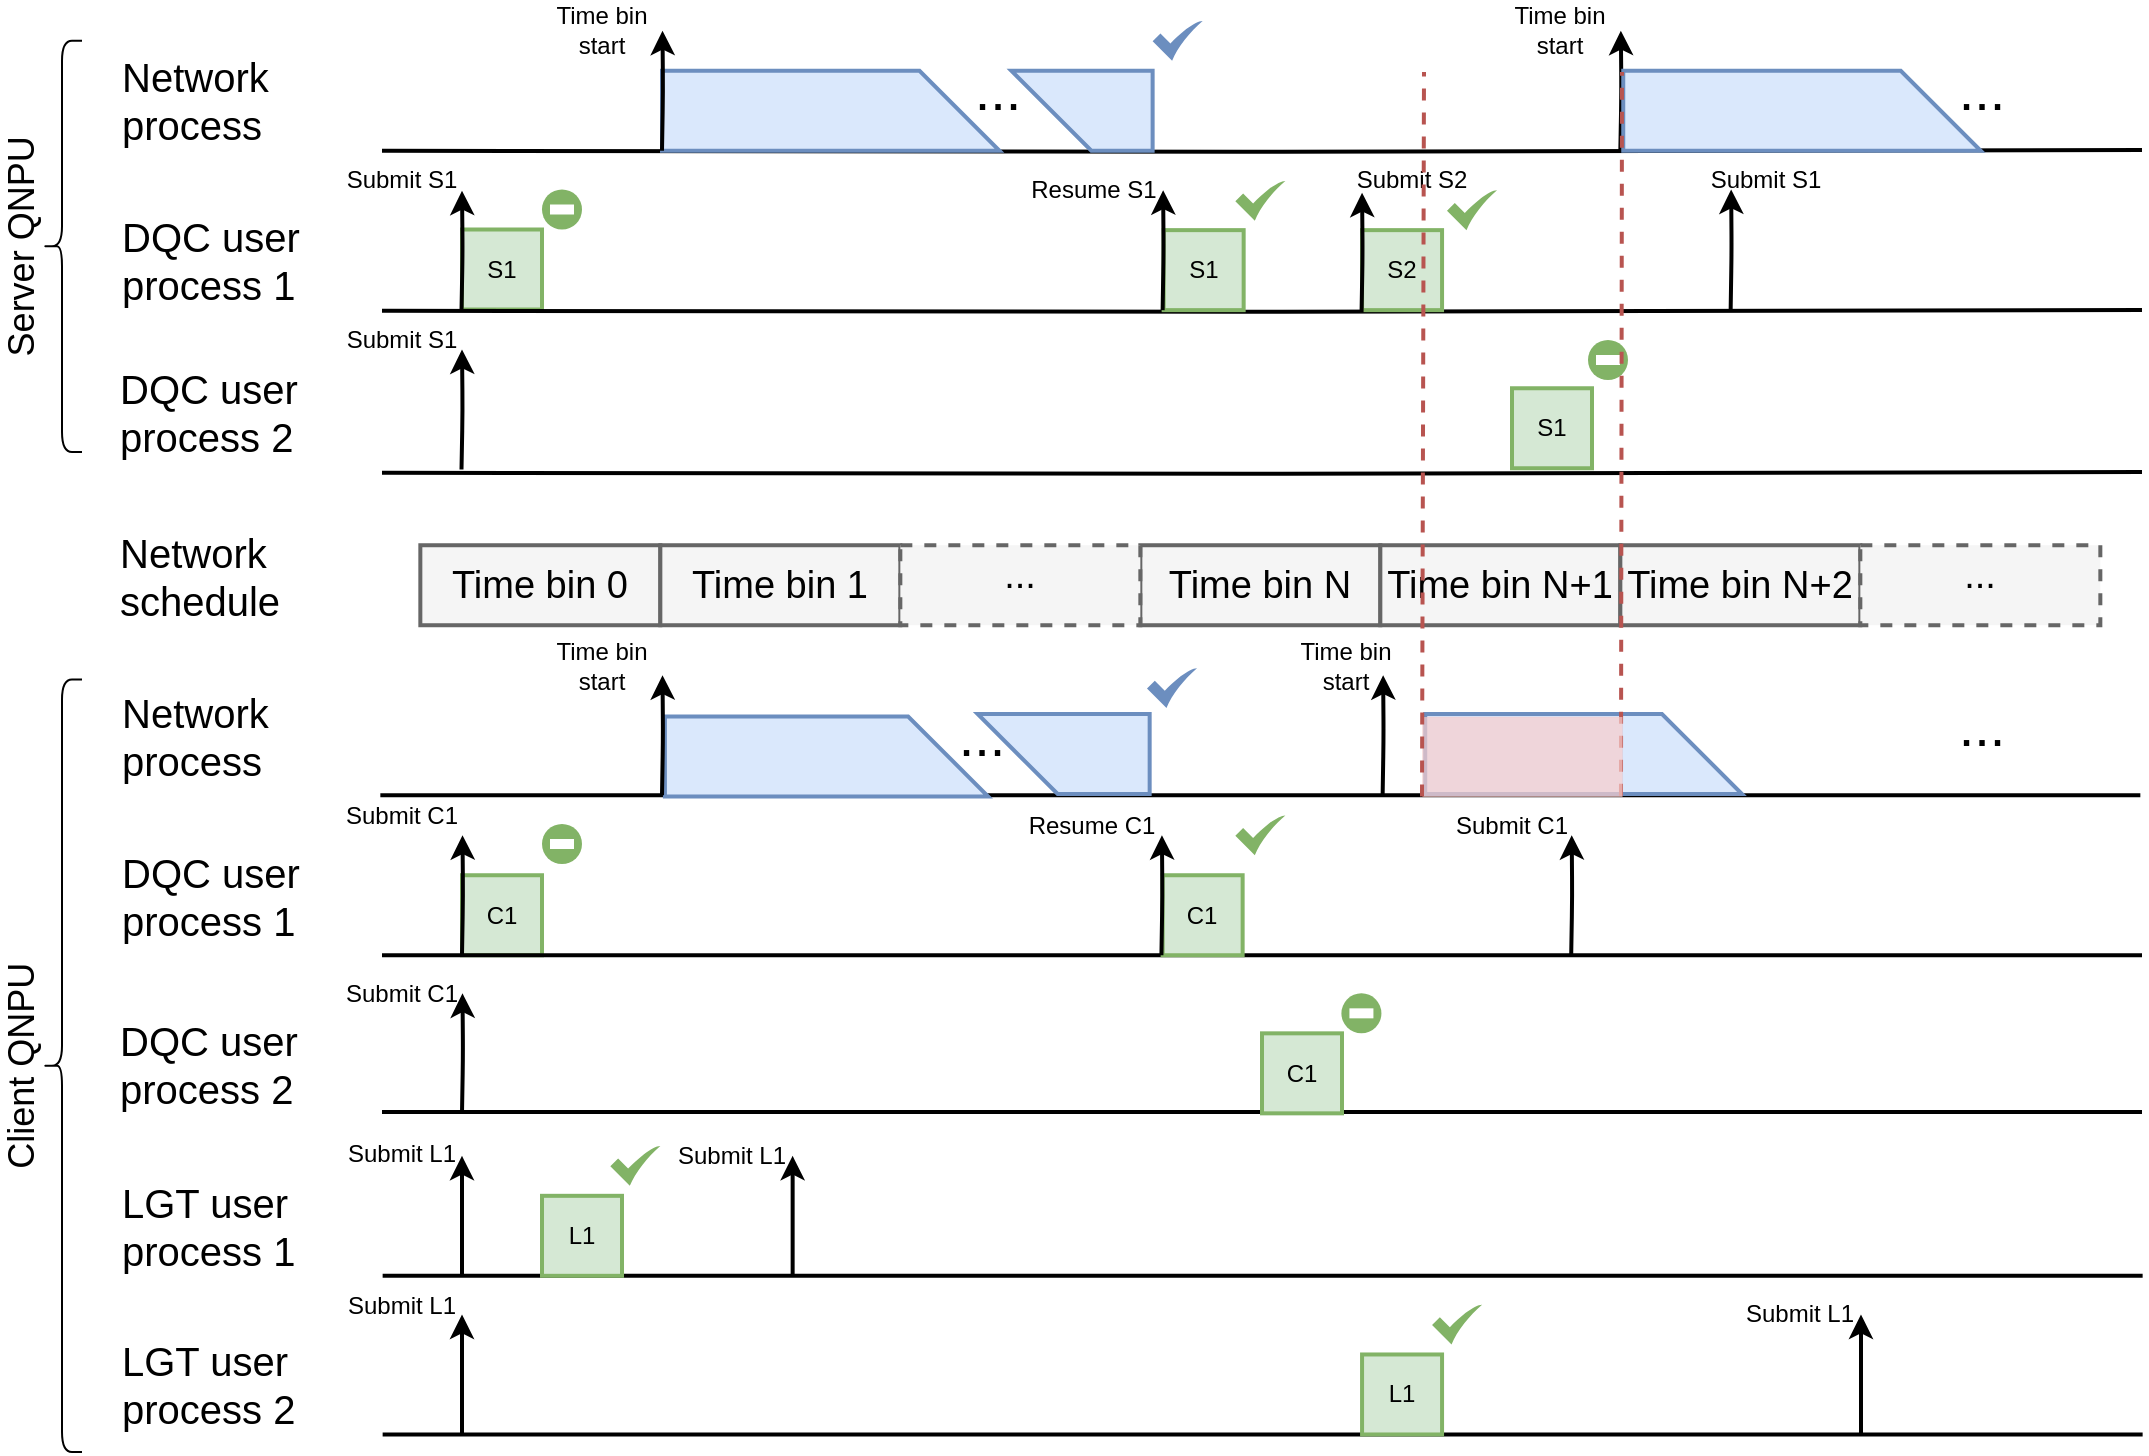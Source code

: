 <mxfile version="24.6.4" type="embed">
    <diagram id="mJ-dKqEsO_aJzeUCnxig" name="Page-1">
        <mxGraphModel dx="-1797" dy="-891" grid="1" gridSize="10" guides="1" tooltips="1" connect="1" arrows="1" fold="1" page="1" pageScale="1" pageWidth="1100" pageHeight="850" background="#ffffff" math="0" shadow="0">
            <root>
                <mxCell id="0"/>
                <mxCell id="1" parent="0"/>
                <mxCell id="398" value="C1" style="rounded=0;whiteSpace=wrap;html=1;strokeWidth=2;fillColor=#d5e8d4;strokeColor=#82b366;" parent="1" vertex="1">
                    <mxGeometry x="3580.0" y="2231.62" width="40" height="40" as="geometry"/>
                </mxCell>
                <mxCell id="399" value="Time bin 0" style="rounded=0;whiteSpace=wrap;html=1;strokeWidth=2;fillColor=#f5f5f5;strokeColor=#666666;fontFamily=Helvetica;fontSize=19;" parent="1" vertex="1">
                    <mxGeometry x="3559.17" y="2066.62" width="120" height="40" as="geometry"/>
                </mxCell>
                <mxCell id="400" value="Time bin 1" style="rounded=0;whiteSpace=wrap;html=1;strokeWidth=2;fillColor=#f5f5f5;strokeColor=#666666;fontFamily=Helvetica;fontSize=19;" parent="1" vertex="1">
                    <mxGeometry x="3679.17" y="2066.62" width="120" height="40" as="geometry"/>
                </mxCell>
                <mxCell id="401" style="edgeStyle=orthogonalEdgeStyle;rounded=1;orthogonalLoop=1;jettySize=auto;html=1;strokeWidth=2;" parent="1" edge="1">
                    <mxGeometry relative="1" as="geometry">
                        <mxPoint x="3580.25" y="2211.62" as="targetPoint"/>
                        <mxPoint x="3580.0" y="2271.62" as="sourcePoint"/>
                    </mxGeometry>
                </mxCell>
                <mxCell id="402" value="Network schedule" style="text;html=1;strokeColor=none;fillColor=none;align=left;verticalAlign=middle;whiteSpace=wrap;rounded=0;fontSize=20;fontColor=#000000;fontFamily=Helvetica;spacing=0;" parent="1" vertex="1">
                    <mxGeometry x="3409.17" y="2051.62" width="100" height="60" as="geometry"/>
                </mxCell>
                <mxCell id="403" value="Network process" style="text;html=1;strokeColor=none;fillColor=none;align=left;verticalAlign=middle;whiteSpace=wrap;rounded=0;fontSize=20;fontColor=#000000;fontFamily=Helvetica;spacing=0;" parent="1" vertex="1">
                    <mxGeometry x="3410.0" y="2131.62" width="100" height="60" as="geometry"/>
                </mxCell>
                <mxCell id="404" value="DQC user process 1" style="text;html=1;strokeColor=none;fillColor=none;align=left;verticalAlign=middle;whiteSpace=wrap;rounded=0;fontSize=20;fontColor=#000000;fontFamily=Helvetica;spacing=0;" parent="1" vertex="1">
                    <mxGeometry x="3410.0" y="2211.62" width="100" height="60" as="geometry"/>
                </mxCell>
                <mxCell id="405" style="edgeStyle=orthogonalEdgeStyle;rounded=1;orthogonalLoop=1;jettySize=auto;html=1;strokeWidth=2;endArrow=none;endFill=0;" parent="1" edge="1">
                    <mxGeometry relative="1" as="geometry">
                        <mxPoint x="4419.17" y="2191.62" as="targetPoint"/>
                        <mxPoint x="3539.17" y="2191.62" as="sourcePoint"/>
                    </mxGeometry>
                </mxCell>
                <mxCell id="407" style="edgeStyle=orthogonalEdgeStyle;rounded=1;orthogonalLoop=1;jettySize=auto;html=1;strokeWidth=2;endArrow=none;endFill=0;" parent="1" edge="1">
                    <mxGeometry relative="1" as="geometry">
                        <mxPoint x="4420" y="2271.62" as="targetPoint"/>
                        <mxPoint x="3540.0" y="2271.62" as="sourcePoint"/>
                    </mxGeometry>
                </mxCell>
                <mxCell id="408" value="Time bin N" style="rounded=0;whiteSpace=wrap;html=1;strokeWidth=2;fillColor=#f5f5f5;strokeColor=#666666;fontFamily=Helvetica;fontSize=19;" parent="1" vertex="1">
                    <mxGeometry x="3919.17" y="2066.62" width="120" height="40" as="geometry"/>
                </mxCell>
                <mxCell id="409" value="Time bin N+1" style="rounded=0;whiteSpace=wrap;html=1;strokeWidth=2;fillColor=#f5f5f5;strokeColor=#666666;fontFamily=Helvetica;fontSize=19;" parent="1" vertex="1">
                    <mxGeometry x="4039.17" y="2066.62" width="120" height="40" as="geometry"/>
                </mxCell>
                <mxCell id="410" value="C1" style="rounded=0;whiteSpace=wrap;html=1;strokeWidth=2;fillColor=#d5e8d4;strokeColor=#82b366;" parent="1" vertex="1">
                    <mxGeometry x="3930.32" y="2231.62" width="40" height="40" as="geometry"/>
                </mxCell>
                <mxCell id="411" value="" style="shape=card;whiteSpace=wrap;html=1;size=100;rotation=-90;fillColor=#dae8fc;strokeColor=#6c8ebf;strokeWidth=2;" parent="1" vertex="1">
                    <mxGeometry x="3860.83" y="2127.99" width="40" height="86" as="geometry"/>
                </mxCell>
                <mxCell id="412" value="" style="shape=card;whiteSpace=wrap;html=1;size=100;rotation=90;fillColor=#dae8fc;strokeColor=#6c8ebf;strokeWidth=2;" parent="1" vertex="1">
                    <mxGeometry x="3742.27" y="2091.43" width="40" height="161.62" as="geometry"/>
                </mxCell>
                <mxCell id="413" value="" style="rounded=0;whiteSpace=wrap;html=1;strokeWidth=2;fillColor=#f5f5f5;strokeColor=#666666;fontFamily=Helvetica;fontSize=19;dashed=1;" parent="1" vertex="1">
                    <mxGeometry x="3799.17" y="2066.62" width="120" height="40" as="geometry"/>
                </mxCell>
                <mxCell id="414" value="..." style="text;html=1;align=center;verticalAlign=middle;whiteSpace=wrap;rounded=0;fontSize=28;" parent="1" vertex="1">
                    <mxGeometry x="3810.0" y="2146.62" width="60" height="30" as="geometry"/>
                </mxCell>
                <mxCell id="416" style="edgeStyle=orthogonalEdgeStyle;rounded=1;orthogonalLoop=1;jettySize=auto;html=1;strokeWidth=2;" parent="1" edge="1">
                    <mxGeometry relative="1" as="geometry">
                        <mxPoint x="3580.0" y="2371.91" as="targetPoint"/>
                        <mxPoint x="3580.0" y="2431.91" as="sourcePoint"/>
                    </mxGeometry>
                </mxCell>
                <mxCell id="417" value="LGT user process 1" style="text;html=1;strokeColor=none;fillColor=none;align=left;verticalAlign=middle;whiteSpace=wrap;rounded=0;fontSize=20;fontColor=#000000;fontFamily=Helvetica;spacing=0;" parent="1" vertex="1">
                    <mxGeometry x="3410.32" y="2376.91" width="100" height="60" as="geometry"/>
                </mxCell>
                <mxCell id="418" style="edgeStyle=orthogonalEdgeStyle;rounded=1;orthogonalLoop=1;jettySize=auto;html=1;strokeWidth=2;endArrow=none;endFill=0;" parent="1" edge="1">
                    <mxGeometry relative="1" as="geometry">
                        <mxPoint x="4420.32" y="2431.91" as="targetPoint"/>
                        <mxPoint x="3540.32" y="2431.91" as="sourcePoint"/>
                    </mxGeometry>
                </mxCell>
                <mxCell id="419" value="L1" style="rounded=0;whiteSpace=wrap;html=1;strokeWidth=2;fillColor=#d5e8d4;strokeColor=#82b366;" parent="1" vertex="1">
                    <mxGeometry x="3620.0" y="2391.91" width="40" height="40" as="geometry"/>
                </mxCell>
                <mxCell id="420" value="" style="group" parent="1" vertex="1" connectable="0">
                    <mxGeometry x="3620.0" y="2206" width="20" height="20" as="geometry"/>
                </mxCell>
                <mxCell id="421" value="" style="ellipse;whiteSpace=wrap;html=1;aspect=fixed;strokeWidth=2;fillColor=#82B366;fontFamily=Times New Roman;fontSize=20;align=left;strokeColor=none;" parent="420" vertex="1">
                    <mxGeometry width="20" height="20" as="geometry"/>
                </mxCell>
                <mxCell id="422" value="" style="rounded=0;whiteSpace=wrap;html=1;strokeWidth=2;fontFamily=Times New Roman;fontSize=20;align=left;strokeColor=none;fillColor=#FFFFFF;" parent="420" vertex="1">
                    <mxGeometry x="4" y="7.5" width="12" height="5" as="geometry"/>
                </mxCell>
                <mxCell id="423" value="Submit C1" style="text;html=1;align=center;verticalAlign=middle;whiteSpace=wrap;rounded=0;" parent="1" vertex="1">
                    <mxGeometry x="3520.0" y="2186.62" width="60" height="30" as="geometry"/>
                </mxCell>
                <mxCell id="424" value="Submit L1" style="text;html=1;align=center;verticalAlign=middle;whiteSpace=wrap;rounded=0;" parent="1" vertex="1">
                    <mxGeometry x="3520.0" y="2356.29" width="60" height="30" as="geometry"/>
                </mxCell>
                <mxCell id="426" style="edgeStyle=orthogonalEdgeStyle;rounded=1;orthogonalLoop=1;jettySize=auto;html=1;strokeWidth=2;" parent="1" edge="1">
                    <mxGeometry relative="1" as="geometry">
                        <mxPoint x="3680.25" y="2131.62" as="targetPoint"/>
                        <mxPoint x="3680.0" y="2191.62" as="sourcePoint"/>
                    </mxGeometry>
                </mxCell>
                <mxCell id="427" value="Time bin start" style="text;html=1;align=center;verticalAlign=middle;whiteSpace=wrap;rounded=0;" parent="1" vertex="1">
                    <mxGeometry x="3620.0" y="2111.62" width="60" height="30" as="geometry"/>
                </mxCell>
                <mxCell id="428" value="" style="html=1;aspect=fixed;strokeColor=none;shadow=0;align=center;verticalAlign=top;shape=mxgraph.gcp2.check;fontFamily=Times New Roman;fontSize=20;fillColor=#6C8EBF;" parent="1" vertex="1">
                    <mxGeometry x="3922.5" y="2127.99" width="25" height="20" as="geometry"/>
                </mxCell>
                <mxCell id="429" style="edgeStyle=orthogonalEdgeStyle;rounded=1;orthogonalLoop=1;jettySize=auto;html=1;strokeWidth=2;" parent="1" edge="1">
                    <mxGeometry relative="1" as="geometry">
                        <mxPoint x="3929.96" y="2211.62" as="targetPoint"/>
                        <mxPoint x="3929.71" y="2271.62" as="sourcePoint"/>
                    </mxGeometry>
                </mxCell>
                <mxCell id="430" value="Resume C1" style="text;html=1;align=center;verticalAlign=middle;whiteSpace=wrap;rounded=0;" parent="1" vertex="1">
                    <mxGeometry x="3859.71" y="2191.62" width="70" height="30" as="geometry"/>
                </mxCell>
                <mxCell id="431" value="" style="html=1;aspect=fixed;strokeColor=none;shadow=0;align=center;verticalAlign=top;shape=mxgraph.gcp2.check;fontFamily=Times New Roman;fontSize=20;fillColor=#82B366;" parent="1" vertex="1">
                    <mxGeometry x="3966.67" y="2201.62" width="25" height="20" as="geometry"/>
                </mxCell>
                <mxCell id="432" style="edgeStyle=orthogonalEdgeStyle;rounded=1;orthogonalLoop=1;jettySize=auto;html=1;strokeWidth=2;" parent="1" edge="1">
                    <mxGeometry relative="1" as="geometry">
                        <mxPoint x="3745.32" y="2371.91" as="targetPoint"/>
                        <mxPoint x="3745.32" y="2431.91" as="sourcePoint"/>
                    </mxGeometry>
                </mxCell>
                <mxCell id="433" value="Submit L1" style="text;html=1;align=center;verticalAlign=middle;whiteSpace=wrap;rounded=0;" parent="1" vertex="1">
                    <mxGeometry x="3685.32" y="2356.91" width="60" height="30" as="geometry"/>
                </mxCell>
                <mxCell id="434" value="" style="html=1;aspect=fixed;strokeColor=none;shadow=0;align=center;verticalAlign=top;shape=mxgraph.gcp2.check;fontFamily=Times New Roman;fontSize=20;fillColor=#82B366;" parent="1" vertex="1">
                    <mxGeometry x="3654.17" y="2366.91" width="25" height="20" as="geometry"/>
                </mxCell>
                <mxCell id="435" value="S1" style="rounded=0;whiteSpace=wrap;html=1;strokeWidth=2;fillColor=#d5e8d4;strokeColor=#82b366;" parent="1" vertex="1">
                    <mxGeometry x="3580" y="1908.75" width="40" height="40" as="geometry"/>
                </mxCell>
                <mxCell id="436" style="edgeStyle=orthogonalEdgeStyle;rounded=1;orthogonalLoop=1;jettySize=auto;html=1;strokeWidth=2;" parent="1" edge="1">
                    <mxGeometry relative="1" as="geometry">
                        <mxPoint x="3580" y="1889.37" as="targetPoint"/>
                        <mxPoint x="3579.75" y="1949.37" as="sourcePoint"/>
                    </mxGeometry>
                </mxCell>
                <mxCell id="437" value="Network process" style="text;html=1;strokeColor=none;fillColor=none;align=left;verticalAlign=middle;whiteSpace=wrap;rounded=0;fontSize=20;fontColor=#000000;fontFamily=Helvetica;spacing=0;" parent="1" vertex="1">
                    <mxGeometry x="3410" y="1814.37" width="100" height="60" as="geometry"/>
                </mxCell>
                <mxCell id="438" value="DQC user process 1" style="text;html=1;strokeColor=none;fillColor=none;align=left;verticalAlign=middle;whiteSpace=wrap;rounded=0;fontSize=20;fontColor=#000000;fontFamily=Helvetica;spacing=0;" parent="1" vertex="1">
                    <mxGeometry x="3410" y="1894.37" width="100" height="60" as="geometry"/>
                </mxCell>
                <mxCell id="439" style="edgeStyle=orthogonalEdgeStyle;rounded=1;orthogonalLoop=1;jettySize=auto;html=1;strokeWidth=2;endArrow=none;endFill=0;" parent="1" edge="1">
                    <mxGeometry relative="1" as="geometry">
                        <mxPoint x="4420" y="1869" as="targetPoint"/>
                        <mxPoint x="3540" y="1869.37" as="sourcePoint"/>
                    </mxGeometry>
                </mxCell>
                <mxCell id="440" style="edgeStyle=orthogonalEdgeStyle;rounded=1;orthogonalLoop=1;jettySize=auto;html=1;strokeWidth=2;endArrow=none;endFill=0;" parent="1" edge="1">
                    <mxGeometry relative="1" as="geometry">
                        <mxPoint x="4420" y="1949" as="targetPoint"/>
                        <mxPoint x="3540" y="1949.37" as="sourcePoint"/>
                    </mxGeometry>
                </mxCell>
                <mxCell id="441" value="S1" style="rounded=0;whiteSpace=wrap;html=1;strokeWidth=2;fillColor=#d5e8d4;strokeColor=#82b366;" parent="1" vertex="1">
                    <mxGeometry x="3930.83" y="1909.07" width="40" height="40" as="geometry"/>
                </mxCell>
                <mxCell id="442" value="" style="shape=card;whiteSpace=wrap;html=1;size=100;rotation=-90;fillColor=#dae8fc;strokeColor=#6c8ebf;strokeWidth=2;" parent="1" vertex="1">
                    <mxGeometry x="3870" y="1814.06" width="40" height="70.63" as="geometry"/>
                </mxCell>
                <mxCell id="443" value="" style="shape=card;whiteSpace=wrap;html=1;size=100;rotation=90;fillColor=#dae8fc;strokeColor=#6c8ebf;strokeWidth=2;" parent="1" vertex="1">
                    <mxGeometry x="3744.38" y="1765" width="40" height="168.75" as="geometry"/>
                </mxCell>
                <mxCell id="444" value="..." style="text;html=1;align=center;verticalAlign=middle;whiteSpace=wrap;rounded=0;fontSize=28;" parent="1" vertex="1">
                    <mxGeometry x="3817.5" y="1824.37" width="60" height="30" as="geometry"/>
                </mxCell>
                <mxCell id="445" value="" style="group" parent="1" vertex="1" connectable="0">
                    <mxGeometry x="3620" y="1888.75" width="20" height="20" as="geometry"/>
                </mxCell>
                <mxCell id="446" value="" style="ellipse;whiteSpace=wrap;html=1;aspect=fixed;strokeWidth=2;fillColor=#82B366;fontFamily=Times New Roman;fontSize=20;align=left;strokeColor=none;" parent="445" vertex="1">
                    <mxGeometry width="20" height="20" as="geometry"/>
                </mxCell>
                <mxCell id="447" value="" style="rounded=0;whiteSpace=wrap;html=1;strokeWidth=2;fontFamily=Times New Roman;fontSize=20;align=left;strokeColor=none;fillColor=#FFFFFF;" parent="445" vertex="1">
                    <mxGeometry x="4" y="7.5" width="12" height="5" as="geometry"/>
                </mxCell>
                <mxCell id="448" value="Submit S1" style="text;html=1;align=center;verticalAlign=middle;whiteSpace=wrap;rounded=0;" parent="1" vertex="1">
                    <mxGeometry x="3520" y="1869.37" width="60" height="30" as="geometry"/>
                </mxCell>
                <mxCell id="449" style="edgeStyle=orthogonalEdgeStyle;rounded=1;orthogonalLoop=1;jettySize=auto;html=1;strokeWidth=2;" parent="1" edge="1">
                    <mxGeometry relative="1" as="geometry">
                        <mxPoint x="3680.25" y="1809.37" as="targetPoint"/>
                        <mxPoint x="3680" y="1869.37" as="sourcePoint"/>
                    </mxGeometry>
                </mxCell>
                <mxCell id="450" value="Time bin start" style="text;html=1;align=center;verticalAlign=middle;whiteSpace=wrap;rounded=0;" parent="1" vertex="1">
                    <mxGeometry x="3620" y="1794.37" width="60" height="30" as="geometry"/>
                </mxCell>
                <mxCell id="451" value="" style="html=1;aspect=fixed;strokeColor=none;shadow=0;align=center;verticalAlign=top;shape=mxgraph.gcp2.check;fontFamily=Times New Roman;fontSize=20;fillColor=#6C8EBF;" parent="1" vertex="1">
                    <mxGeometry x="3925.32" y="1804.37" width="25" height="20" as="geometry"/>
                </mxCell>
                <mxCell id="452" style="edgeStyle=orthogonalEdgeStyle;rounded=1;orthogonalLoop=1;jettySize=auto;html=1;strokeWidth=2;" parent="1" edge="1">
                    <mxGeometry relative="1" as="geometry">
                        <mxPoint x="3930.57" y="1889.07" as="targetPoint"/>
                        <mxPoint x="3930.32" y="1949.07" as="sourcePoint"/>
                    </mxGeometry>
                </mxCell>
                <mxCell id="453" value="Resume S1" style="text;html=1;align=center;verticalAlign=middle;whiteSpace=wrap;rounded=0;" parent="1" vertex="1">
                    <mxGeometry x="3860.83" y="1874.37" width="70" height="30" as="geometry"/>
                </mxCell>
                <mxCell id="454" value="" style="html=1;aspect=fixed;strokeColor=none;shadow=0;align=center;verticalAlign=top;shape=mxgraph.gcp2.check;fontFamily=Times New Roman;fontSize=20;fillColor=#82B366;" parent="1" vertex="1">
                    <mxGeometry x="3966.67" y="1884.37" width="25" height="20" as="geometry"/>
                </mxCell>
                <mxCell id="455" value="Submit S2" style="text;html=1;align=center;verticalAlign=middle;whiteSpace=wrap;rounded=0;" parent="1" vertex="1">
                    <mxGeometry x="4025.32" y="1869.37" width="60" height="30" as="geometry"/>
                </mxCell>
                <mxCell id="456" value="S2" style="rounded=0;whiteSpace=wrap;html=1;strokeWidth=2;fillColor=#d5e8d4;strokeColor=#82b366;" parent="1" vertex="1">
                    <mxGeometry x="4030.03" y="1909.07" width="40" height="40" as="geometry"/>
                </mxCell>
                <mxCell id="457" style="edgeStyle=orthogonalEdgeStyle;rounded=1;orthogonalLoop=1;jettySize=auto;html=1;strokeWidth=2;" parent="1" edge="1">
                    <mxGeometry relative="1" as="geometry">
                        <mxPoint x="4030.03" y="1890.32" as="targetPoint"/>
                        <mxPoint x="4029.78" y="1950.32" as="sourcePoint"/>
                    </mxGeometry>
                </mxCell>
                <mxCell id="458" style="edgeStyle=orthogonalEdgeStyle;rounded=1;orthogonalLoop=1;jettySize=auto;html=1;strokeWidth=2;" parent="1" edge="1">
                    <mxGeometry relative="1" as="geometry">
                        <mxPoint x="4214.58" y="1888.75" as="targetPoint"/>
                        <mxPoint x="4214.33" y="1948.75" as="sourcePoint"/>
                    </mxGeometry>
                </mxCell>
                <mxCell id="459" value="Submit S1" style="text;html=1;align=center;verticalAlign=middle;whiteSpace=wrap;rounded=0;" parent="1" vertex="1">
                    <mxGeometry x="4201.83" y="1869.05" width="60" height="30" as="geometry"/>
                </mxCell>
                <mxCell id="460" value="Time bin N+2" style="rounded=0;whiteSpace=wrap;html=1;strokeWidth=2;fillColor=#f5f5f5;strokeColor=#666666;fontFamily=Helvetica;fontSize=19;" parent="1" vertex="1">
                    <mxGeometry x="4159.17" y="2066.62" width="120" height="40" as="geometry"/>
                </mxCell>
                <mxCell id="462" style="edgeStyle=orthogonalEdgeStyle;rounded=1;orthogonalLoop=1;jettySize=auto;html=1;strokeWidth=2;" parent="1" edge="1">
                    <mxGeometry relative="1" as="geometry">
                        <mxPoint x="4134.85" y="2211.62" as="targetPoint"/>
                        <mxPoint x="4134.6" y="2271.62" as="sourcePoint"/>
                    </mxGeometry>
                </mxCell>
                <mxCell id="466" value="Submit C1" style="text;html=1;align=center;verticalAlign=middle;whiteSpace=wrap;rounded=0;" parent="1" vertex="1">
                    <mxGeometry x="4075.0" y="2191.62" width="60" height="30" as="geometry"/>
                </mxCell>
                <mxCell id="471" value="" style="shape=card;whiteSpace=wrap;html=1;size=100;rotation=90;fillColor=#dae8fc;strokeColor=#6c8ebf;strokeWidth=2;" parent="1" vertex="1">
                    <mxGeometry x="4120.8" y="2091.8" width="40" height="158.38" as="geometry"/>
                </mxCell>
                <mxCell id="472" style="edgeStyle=orthogonalEdgeStyle;rounded=1;orthogonalLoop=1;jettySize=auto;html=1;strokeWidth=2;" parent="1" edge="1">
                    <mxGeometry relative="1" as="geometry">
                        <mxPoint x="4040.57" y="2131.62" as="targetPoint"/>
                        <mxPoint x="4040.32" y="2191.62" as="sourcePoint"/>
                    </mxGeometry>
                </mxCell>
                <mxCell id="473" value="Time bin start" style="text;html=1;align=center;verticalAlign=middle;whiteSpace=wrap;rounded=0;" parent="1" vertex="1">
                    <mxGeometry x="3991.67" y="2111.62" width="60" height="30" as="geometry"/>
                </mxCell>
                <mxCell id="474" style="edgeStyle=orthogonalEdgeStyle;rounded=1;orthogonalLoop=1;jettySize=auto;html=1;strokeWidth=2;" parent="1" edge="1">
                    <mxGeometry relative="1" as="geometry">
                        <mxPoint x="4159.42" y="1809.37" as="targetPoint"/>
                        <mxPoint x="4159.17" y="1869.37" as="sourcePoint"/>
                    </mxGeometry>
                </mxCell>
                <mxCell id="475" value="Time bin start" style="text;html=1;align=center;verticalAlign=middle;whiteSpace=wrap;rounded=0;" parent="1" vertex="1">
                    <mxGeometry x="4099.17" y="1794.37" width="60" height="30" as="geometry"/>
                </mxCell>
                <mxCell id="476" value="" style="shape=card;whiteSpace=wrap;html=1;size=100;rotation=90;fillColor=#dae8fc;strokeColor=#6c8ebf;strokeWidth=2;" parent="1" vertex="1">
                    <mxGeometry x="4230" y="1760" width="40" height="178.75" as="geometry"/>
                </mxCell>
                <mxCell id="477" value="..." style="text;html=1;align=center;verticalAlign=middle;whiteSpace=wrap;rounded=0;fontSize=28;" parent="1" vertex="1">
                    <mxGeometry x="4310" y="1824.37" width="60" height="30" as="geometry"/>
                </mxCell>
                <mxCell id="478" value="..." style="text;html=1;align=center;verticalAlign=middle;whiteSpace=wrap;rounded=0;fontSize=28;" parent="1" vertex="1">
                    <mxGeometry x="4310" y="2141.62" width="60" height="30" as="geometry"/>
                </mxCell>
                <mxCell id="481" value="" style="rounded=0;whiteSpace=wrap;html=1;strokeWidth=2;fillColor=#f5f5f5;strokeColor=#666666;fontFamily=Helvetica;fontSize=19;dashed=1;" parent="1" vertex="1">
                    <mxGeometry x="4279.17" y="2066.62" width="120" height="40" as="geometry"/>
                </mxCell>
                <mxCell id="482" value="..." style="text;html=1;align=center;verticalAlign=middle;whiteSpace=wrap;rounded=0;fontSize=19;fontFamily=Helvetica;" parent="1" vertex="1">
                    <mxGeometry x="3829.17" y="2066.62" width="60" height="30" as="geometry"/>
                </mxCell>
                <mxCell id="483" value="..." style="text;html=1;align=center;verticalAlign=middle;whiteSpace=wrap;rounded=0;fontSize=19;fontFamily=Helvetica;" parent="1" vertex="1">
                    <mxGeometry x="4309.17" y="2066.62" width="60" height="30" as="geometry"/>
                </mxCell>
                <mxCell id="484" value="Server QNPU" style="shape=curlyBracket;whiteSpace=wrap;html=1;rounded=1;labelPosition=left;verticalLabelPosition=middle;align=center;verticalAlign=middle;horizontal=0;fontSize=18;" parent="1" vertex="1">
                    <mxGeometry x="3370" y="1814.37" width="20" height="205.63" as="geometry"/>
                </mxCell>
                <mxCell id="485" value="Client QNPU" style="shape=curlyBracket;whiteSpace=wrap;html=1;rounded=1;labelPosition=left;verticalLabelPosition=middle;align=center;verticalAlign=middle;horizontal=0;fontSize=18;" parent="1" vertex="1">
                    <mxGeometry x="3370" y="2133.81" width="20" height="386.19" as="geometry"/>
                </mxCell>
                <mxCell id="531" style="edgeStyle=orthogonalEdgeStyle;rounded=1;orthogonalLoop=1;jettySize=auto;html=1;strokeWidth=2;" parent="1" edge="1">
                    <mxGeometry relative="1" as="geometry">
                        <mxPoint x="3580" y="1968.75" as="targetPoint"/>
                        <mxPoint x="3579.75" y="2028.75" as="sourcePoint"/>
                    </mxGeometry>
                </mxCell>
                <mxCell id="532" style="edgeStyle=orthogonalEdgeStyle;rounded=1;orthogonalLoop=1;jettySize=auto;html=1;strokeWidth=2;endArrow=none;endFill=0;" parent="1" edge="1">
                    <mxGeometry relative="1" as="geometry">
                        <mxPoint x="4420" y="2030.0" as="targetPoint"/>
                        <mxPoint x="3540.0" y="2030.37" as="sourcePoint"/>
                    </mxGeometry>
                </mxCell>
                <mxCell id="537" value="Submit S1" style="text;html=1;align=center;verticalAlign=middle;whiteSpace=wrap;rounded=0;" parent="1" vertex="1">
                    <mxGeometry x="3520" y="1948.75" width="60" height="30" as="geometry"/>
                </mxCell>
                <mxCell id="546" value="S1" style="rounded=0;whiteSpace=wrap;html=1;strokeWidth=2;fillColor=#d5e8d4;strokeColor=#82b366;" parent="1" vertex="1">
                    <mxGeometry x="4105" y="1988.13" width="40" height="40" as="geometry"/>
                </mxCell>
                <mxCell id="547" value="" style="group" parent="1" vertex="1" connectable="0">
                    <mxGeometry x="4143" y="1964.0" width="20" height="20" as="geometry"/>
                </mxCell>
                <mxCell id="548" value="" style="ellipse;whiteSpace=wrap;html=1;aspect=fixed;strokeWidth=2;fillColor=#82B366;fontFamily=Times New Roman;fontSize=20;align=left;strokeColor=none;" parent="547" vertex="1">
                    <mxGeometry width="20" height="20" as="geometry"/>
                </mxCell>
                <mxCell id="549" value="" style="rounded=0;whiteSpace=wrap;html=1;strokeWidth=2;fontFamily=Times New Roman;fontSize=20;align=left;strokeColor=none;fillColor=#FFFFFF;" parent="547" vertex="1">
                    <mxGeometry x="4" y="7.5" width="12" height="5" as="geometry"/>
                </mxCell>
                <mxCell id="550" value="DQC user process 2" style="text;html=1;strokeColor=none;fillColor=none;align=left;verticalAlign=middle;whiteSpace=wrap;rounded=0;fontSize=20;fontColor=#000000;fontFamily=Helvetica;spacing=0;" parent="1" vertex="1">
                    <mxGeometry x="3409.17" y="1970" width="100" height="60" as="geometry"/>
                </mxCell>
                <mxCell id="572" style="edgeStyle=orthogonalEdgeStyle;rounded=1;orthogonalLoop=1;jettySize=auto;html=1;strokeWidth=2;" parent="1" edge="1">
                    <mxGeometry relative="1" as="geometry">
                        <mxPoint x="3580.25" y="2290.67" as="targetPoint"/>
                        <mxPoint x="3580.0" y="2350.67" as="sourcePoint"/>
                    </mxGeometry>
                </mxCell>
                <mxCell id="573" value="DQC user process 2" style="text;html=1;strokeColor=none;fillColor=none;align=left;verticalAlign=middle;whiteSpace=wrap;rounded=0;fontSize=20;fontColor=#000000;fontFamily=Helvetica;spacing=0;" parent="1" vertex="1">
                    <mxGeometry x="3409.17" y="2296.29" width="100" height="60" as="geometry"/>
                </mxCell>
                <mxCell id="574" style="edgeStyle=orthogonalEdgeStyle;rounded=1;orthogonalLoop=1;jettySize=auto;html=1;strokeWidth=2;endArrow=none;endFill=0;" parent="1" edge="1">
                    <mxGeometry relative="1" as="geometry">
                        <mxPoint x="4420" y="2350" as="targetPoint"/>
                        <mxPoint x="3540.0" y="2350" as="sourcePoint"/>
                    </mxGeometry>
                </mxCell>
                <mxCell id="579" value="Submit C1" style="text;html=1;align=center;verticalAlign=middle;whiteSpace=wrap;rounded=0;" parent="1" vertex="1">
                    <mxGeometry x="3520.0" y="2276.29" width="60" height="30" as="geometry"/>
                </mxCell>
                <mxCell id="583" value="C1" style="rounded=0;whiteSpace=wrap;html=1;strokeWidth=2;fillColor=#d5e8d4;strokeColor=#82b366;" parent="1" vertex="1">
                    <mxGeometry x="3980.0" y="2310.67" width="40" height="40" as="geometry"/>
                </mxCell>
                <mxCell id="585" value="" style="group" parent="1" vertex="1" connectable="0">
                    <mxGeometry x="4019.71" y="2290.67" width="20" height="20" as="geometry"/>
                </mxCell>
                <mxCell id="586" value="" style="ellipse;whiteSpace=wrap;html=1;aspect=fixed;strokeWidth=2;fillColor=#82B366;fontFamily=Times New Roman;fontSize=20;align=left;strokeColor=none;" parent="585" vertex="1">
                    <mxGeometry width="20" height="20" as="geometry"/>
                </mxCell>
                <mxCell id="587" value="" style="rounded=0;whiteSpace=wrap;html=1;strokeWidth=2;fontFamily=Times New Roman;fontSize=20;align=left;strokeColor=none;fillColor=#FFFFFF;" parent="585" vertex="1">
                    <mxGeometry x="4" y="7.5" width="12" height="5" as="geometry"/>
                </mxCell>
                <mxCell id="591" value="LGT user process 2" style="text;html=1;strokeColor=none;fillColor=none;align=left;verticalAlign=middle;whiteSpace=wrap;rounded=0;fontSize=20;fontColor=#000000;fontFamily=Helvetica;spacing=0;" parent="1" vertex="1">
                    <mxGeometry x="3410.32" y="2456.24" width="100" height="60" as="geometry"/>
                </mxCell>
                <mxCell id="592" style="edgeStyle=orthogonalEdgeStyle;rounded=1;orthogonalLoop=1;jettySize=auto;html=1;strokeWidth=2;endArrow=none;endFill=0;" parent="1" edge="1">
                    <mxGeometry relative="1" as="geometry">
                        <mxPoint x="4420.32" y="2511.24" as="targetPoint"/>
                        <mxPoint x="3540.32" y="2511.24" as="sourcePoint"/>
                    </mxGeometry>
                </mxCell>
                <mxCell id="593" value="L1" style="rounded=0;whiteSpace=wrap;html=1;strokeWidth=2;fillColor=#d5e8d4;strokeColor=#82b366;" parent="1" vertex="1">
                    <mxGeometry x="4030.03" y="2471.24" width="40" height="40" as="geometry"/>
                </mxCell>
                <mxCell id="594" value="Submit L1" style="text;html=1;align=center;verticalAlign=middle;whiteSpace=wrap;rounded=0;" parent="1" vertex="1">
                    <mxGeometry x="3520.0" y="2431.91" width="60" height="30" as="geometry"/>
                </mxCell>
                <mxCell id="598" value="" style="html=1;aspect=fixed;strokeColor=none;shadow=0;align=center;verticalAlign=top;shape=mxgraph.gcp2.check;fontFamily=Times New Roman;fontSize=20;fillColor=#82B366;" parent="1" vertex="1">
                    <mxGeometry x="4065.03" y="2446.24" width="25" height="20" as="geometry"/>
                </mxCell>
                <mxCell id="603" style="edgeStyle=orthogonalEdgeStyle;rounded=1;orthogonalLoop=1;jettySize=auto;html=1;strokeWidth=2;" parent="1" edge="1">
                    <mxGeometry relative="1" as="geometry">
                        <mxPoint x="4279.49" y="2451.24" as="targetPoint"/>
                        <mxPoint x="4279.49" y="2511.24" as="sourcePoint"/>
                    </mxGeometry>
                </mxCell>
                <mxCell id="604" value="Submit L1" style="text;html=1;align=center;verticalAlign=middle;whiteSpace=wrap;rounded=0;" parent="1" vertex="1">
                    <mxGeometry x="4219.49" y="2436.24" width="60" height="30" as="geometry"/>
                </mxCell>
                <mxCell id="605" style="edgeStyle=orthogonalEdgeStyle;rounded=1;orthogonalLoop=1;jettySize=auto;html=1;strokeWidth=2;" parent="1" edge="1">
                    <mxGeometry relative="1" as="geometry">
                        <mxPoint x="3580.0" y="2451.24" as="targetPoint"/>
                        <mxPoint x="3580.0" y="2511.24" as="sourcePoint"/>
                    </mxGeometry>
                </mxCell>
                <mxCell id="609" value="" style="html=1;aspect=fixed;strokeColor=none;shadow=0;align=center;verticalAlign=top;shape=mxgraph.gcp2.check;fontFamily=Times New Roman;fontSize=20;fillColor=#82B366;" parent="1" vertex="1">
                    <mxGeometry x="4072.5" y="1889.07" width="25" height="20" as="geometry"/>
                </mxCell>
                <mxCell id="613" value="" style="endArrow=none;html=1;fillColor=#f8cecc;strokeColor=#b85450;strokeWidth=2;dashed=1;exitX=1.021;exitY=0.382;exitDx=0;exitDy=0;exitPerimeter=0;" parent="1" source="471" edge="1">
                    <mxGeometry width="50" height="50" relative="1" as="geometry">
                        <mxPoint x="4157.2" y="2191.62" as="sourcePoint"/>
                        <mxPoint x="4160" y="1830" as="targetPoint"/>
                    </mxGeometry>
                </mxCell>
                <mxCell id="614" value="" style="rounded=0;whiteSpace=wrap;html=1;strokeWidth=0;fillColor=#f8cecc;strokeColor=#b85450;opacity=70;" parent="1" vertex="1">
                    <mxGeometry x="4060" y="2152.24" width="100" height="40" as="geometry"/>
                </mxCell>
                <mxCell id="615" value="" style="endArrow=none;html=1;fillColor=#f8cecc;strokeColor=#b85450;strokeWidth=2;dashed=1;exitX=1.021;exitY=0.382;exitDx=0;exitDy=0;exitPerimeter=0;" parent="1" edge="1">
                    <mxGeometry width="50" height="50" relative="1" as="geometry">
                        <mxPoint x="4060" y="2192.24" as="sourcePoint"/>
                        <mxPoint x="4061" y="1830" as="targetPoint"/>
                    </mxGeometry>
                </mxCell>
            </root>
        </mxGraphModel>
    </diagram>
</mxfile>